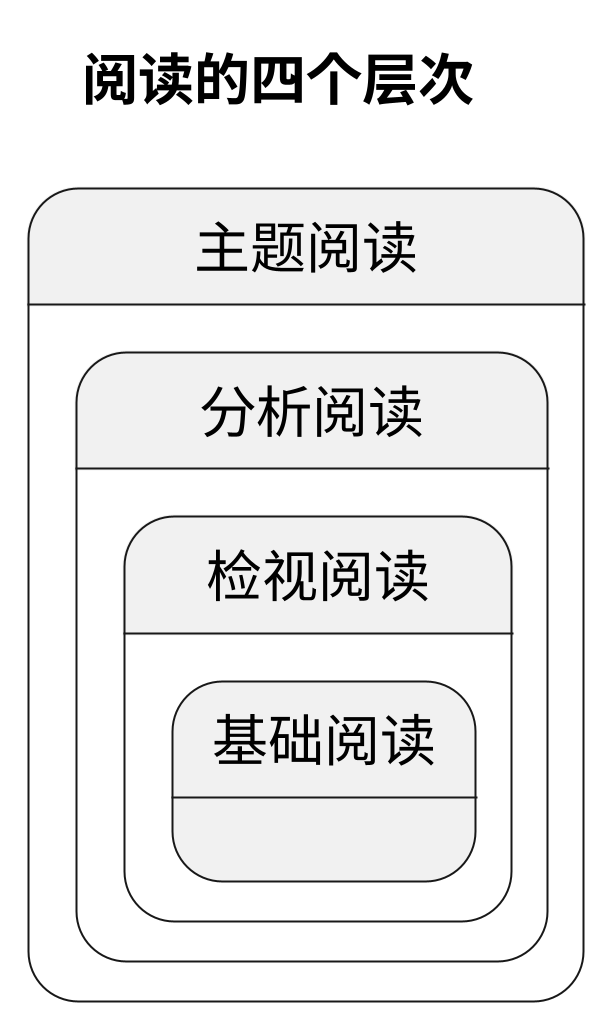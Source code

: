 @startUML
scale 1024 width
title 阅读的四个层次
state 主题阅读 {
    state 分析阅读 {
        state 检视阅读 {
            state 基础阅读 {

            }
        }
    }
}
@endUML

@startUML
scale 1024 width
title 检视阅读
start
partition 确定是否值得读 {
    :先看书名页;
    if (有序)
        :看序;
    endif
    note left
        对类型进行简单的判断
    endnote
    :研究目录;
    note left
        研究这本书想说什么
    endnote
    if (有索引)
        :检阅索引;
    endif
    note left
        涵养的议题范围
        重要词汇
    endnote
    :读一下出版者的介绍;
}
partition 粗读 {
    :开始挑几个看起来和主题息息相关的主题篇章来读;
    :随意翻看, 不要太多;
    :将书从头到尾读一遍;
    note left
        不要停顿和倒退
        不要逐字读, 而要一目十行的读
    endnote
}
stop
@endUML

@startUML
scale 1024 width
title 做一个自我要求的读者
(做一个自我要求的读者要问的四个问题)
(做一个自我要求的读者要问的四个问题) --> (这本书说了啥)
(做一个自我要求的读者要问的四个问题) --> (这本书怎么说的)
(做一个自我要求的读者要问的四个问题) --> (这本书说的对不对)
(做一个自我要求的读者要问的四个问题) --> (这本书对我有什么启发)
@endUML

@startUML
scale 2048 width
title 笔记法
(笔记法)
(笔记法) ----> (记法)
(笔记法) --> (分类)

(分类) --> (问题笔记)
(分类) --> (结构笔记)
(分类) --> (辩证笔记)

(记法) --> (画底线)
(记法) --> (栏外线)
(记法) --> (星号或其它符号)
(记法) --> (空白处编号)
(记法) --> (空白处记下其它页码)
(记法) --> (圈出关键字)
(记法) --> (空白处做笔记)
(记法) --> (整体框架)
@endUML

@startUML
scale 2048 width
title 分析阅读
start
partition 找出一本书在谈什么 {
    :依照书的各类进行分类;
    :使用简短文字说明整本书在谈论什么;
    :将书的主要部分按顺序列出来, 并梳理大纲;
    :确定作者想要解决的问题;
}
partition 诠释一本书的内容 {
    :诠释作者的关键字, 与作者达成共识;
    :由最重要的句子, 抓住作者的主旨;
    :找到论证和结论;
    :确定未解决的问题;
}
partition 评论一本书 {
    fork
        :智慧礼节的一般规则;
            :除非你已经完成大纲架构, 并且已经能诠释本书了, 否则不要轻易评论;
            :不要争强好胜, 非辩到底不可;
            :在说出评论之前, 你能区别得出真正的知识和个人观点;
    fork again
        :批评观点的特别标准, (什么样的批评是有益的);
            :证明作者的知识不足;
            :证明作者的知识错误;
            :证明作者的不合逻辑;
            :证明作者的分析和理由是不完整的;
    end fork
}
stop

@endUML

@startUML
scale 1024 width
title 书的分类
class "书" as book
class b1 as "理论性的书"{
    强调知识的传递
}
class b2 as "实用性的书"{
    强调知识的应用
    以 ".. 的方法" "如何 .." 为名
}
class b2_1 as "指南类的书" {

}
class b2_1_1 as "规范类的书" {

}
class b2_2 as "演说类的书" {

}
class b1_1 as "科学" {
    科学关注永恒
    科学关注特殊的事
    主要使用观察的方法
}
class b1_2 as "历史" {
    历史关注过去
}
class b1_3 as "哲学" {
    哲学关注日常的事
    主要使用思考的方法
}
book <|-- b1
book <|-- b2
b1 <|-- b1_1
b1 <|-- b1_2
b1 <|-- b1_3

b2 <|-- b2_1
b2 <|-- b2_2
b2 <|-- b2_1_1

@endUML

@startUML
scale 1024 width
title 注意下面这些可能是关键字
(作者以任何方式强调的词)
(专业词汇)
(用法奇怪的词)
(作者与他人争执的词)
(作者用来诠释主旨的概念)
@endUML

@startUML
scale 1024 width
title 主题阅读
start
partition 准备阶段 {
    :设计书目;
    note left
        可选的方案:
        图书馆目录;
        专家建议;
        书中的书目索引;
    end note
    :对上述书目上的书进行检视阅读, 产生一个概观;
}
partition 阅读阶段 {
    :找出主题相关章节;
    :找出中立词汇;
    :建立中立主旨;
    note left
        列出主旨相关的问题, 让不同的作者来回答
    end note
    :界定主要议题和次要议题;
    note left
        列出不同作者对不同议题的看法;
        当然有的作者可能对有的议题根本不感兴趣;
    end note
    :分析, 排列, 比较这些问题并对它们进行;
}
stop
@endUML

